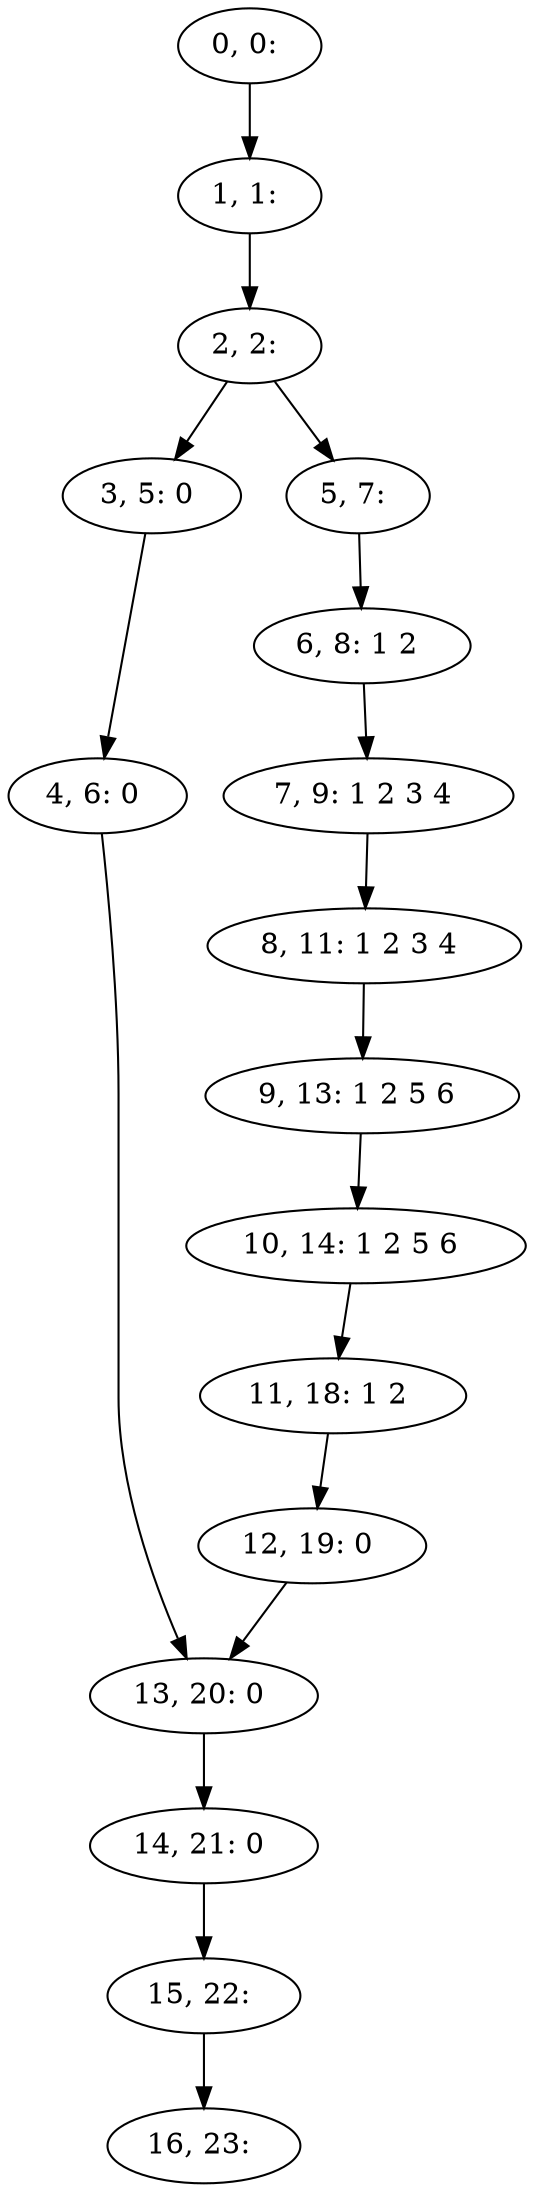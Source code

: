 digraph G {
0[label="0, 0: "];
1[label="1, 1: "];
2[label="2, 2: "];
3[label="3, 5: 0 "];
4[label="4, 6: 0 "];
5[label="5, 7: "];
6[label="6, 8: 1 2 "];
7[label="7, 9: 1 2 3 4 "];
8[label="8, 11: 1 2 3 4 "];
9[label="9, 13: 1 2 5 6 "];
10[label="10, 14: 1 2 5 6 "];
11[label="11, 18: 1 2 "];
12[label="12, 19: 0 "];
13[label="13, 20: 0 "];
14[label="14, 21: 0 "];
15[label="15, 22: "];
16[label="16, 23: "];
0->1 ;
1->2 ;
2->3 ;
2->5 ;
3->4 ;
4->13 ;
5->6 ;
6->7 ;
7->8 ;
8->9 ;
9->10 ;
10->11 ;
11->12 ;
12->13 ;
13->14 ;
14->15 ;
15->16 ;
}
